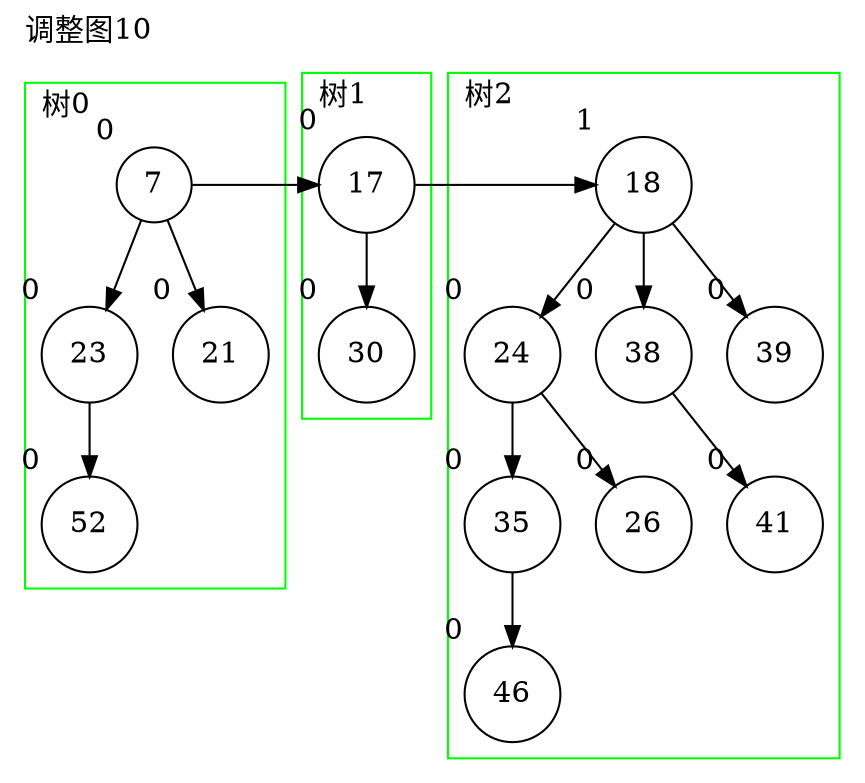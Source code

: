 digraph g{
node[shape=circle];
label="调整图10";
labeljust=l;
labelloc=t;
subgraph cluster_0 {
pencolor=green;label="树0";
n236[label=7, xlabel=0];
n237[label=23, xlabel=0];
n236->n237;
n238[label=52, xlabel=0];
n237->n238;
n239[label=21, xlabel=0];
n236->n239;
}
subgraph cluster_1 {
pencolor=green;label="树1";
n240[label=17, xlabel=0];
n241[label=30, xlabel=0];
n240->n241;
}
n236->n240[constraint=false];
subgraph cluster_2 {
pencolor=green;label="树2";
n242[label=18, xlabel=1];
n243[label=24, xlabel=0];
n242->n243;
n244[label=35, xlabel=0];
n243->n244;
n245[label=46, xlabel=0];
n244->n245;
n246[label=26, xlabel=0];
n243->n246;
n247[label=38, xlabel=0];
n242->n247;
n248[label=41, xlabel=0];
n247->n248;
n249[label=39, xlabel=0];
n242->n249;
}
n240->n242[constraint=false];
}

